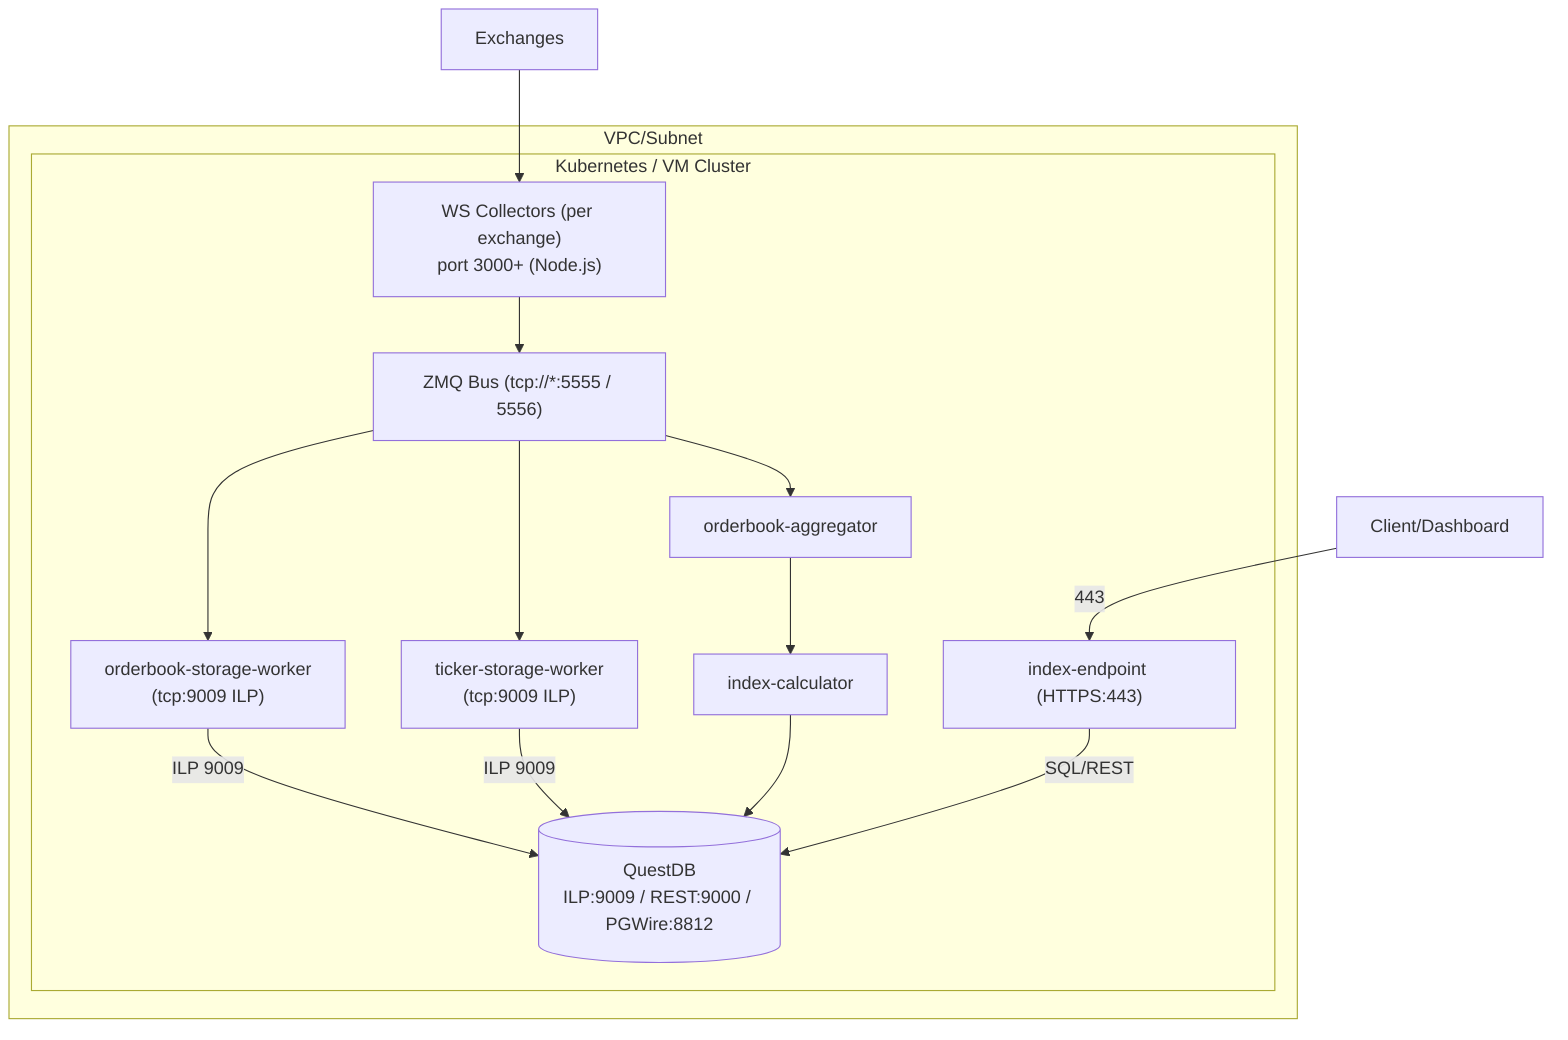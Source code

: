 flowchart TB
  subgraph NET["VPC/Subnet"]
    subgraph K8S["Kubernetes / VM Cluster"]
      ING["WS Collectors (per exchange)\nport 3000+ (Node.js)"]
      Z["ZMQ Bus (tcp://*:5555 / 5556)"]
      W1["orderbook-storage-worker\n(tcp:9009 ILP)"]
      W2["ticker-storage-worker\n(tcp:9009 ILP)"]
      AG["orderbook-aggregator"]
      IC["index-calculator"]
      API["index-endpoint (HTTPS:443)"]
      QDB[("QuestDB\nILP:9009 / REST:9000 / PGWire:8812")]
    end
  end

  EXT["Exchanges"] --> ING
  ING --> Z
  Z --> W1
  Z --> W2
  Z --> AG
  W1 -->|ILP 9009| QDB
  W2 -->|ILP 9009| QDB
  AG --> IC
  IC --> QDB
  CLIENT["Client/Dashboard"] -->|443| API
  API -->|SQL/REST| QDB